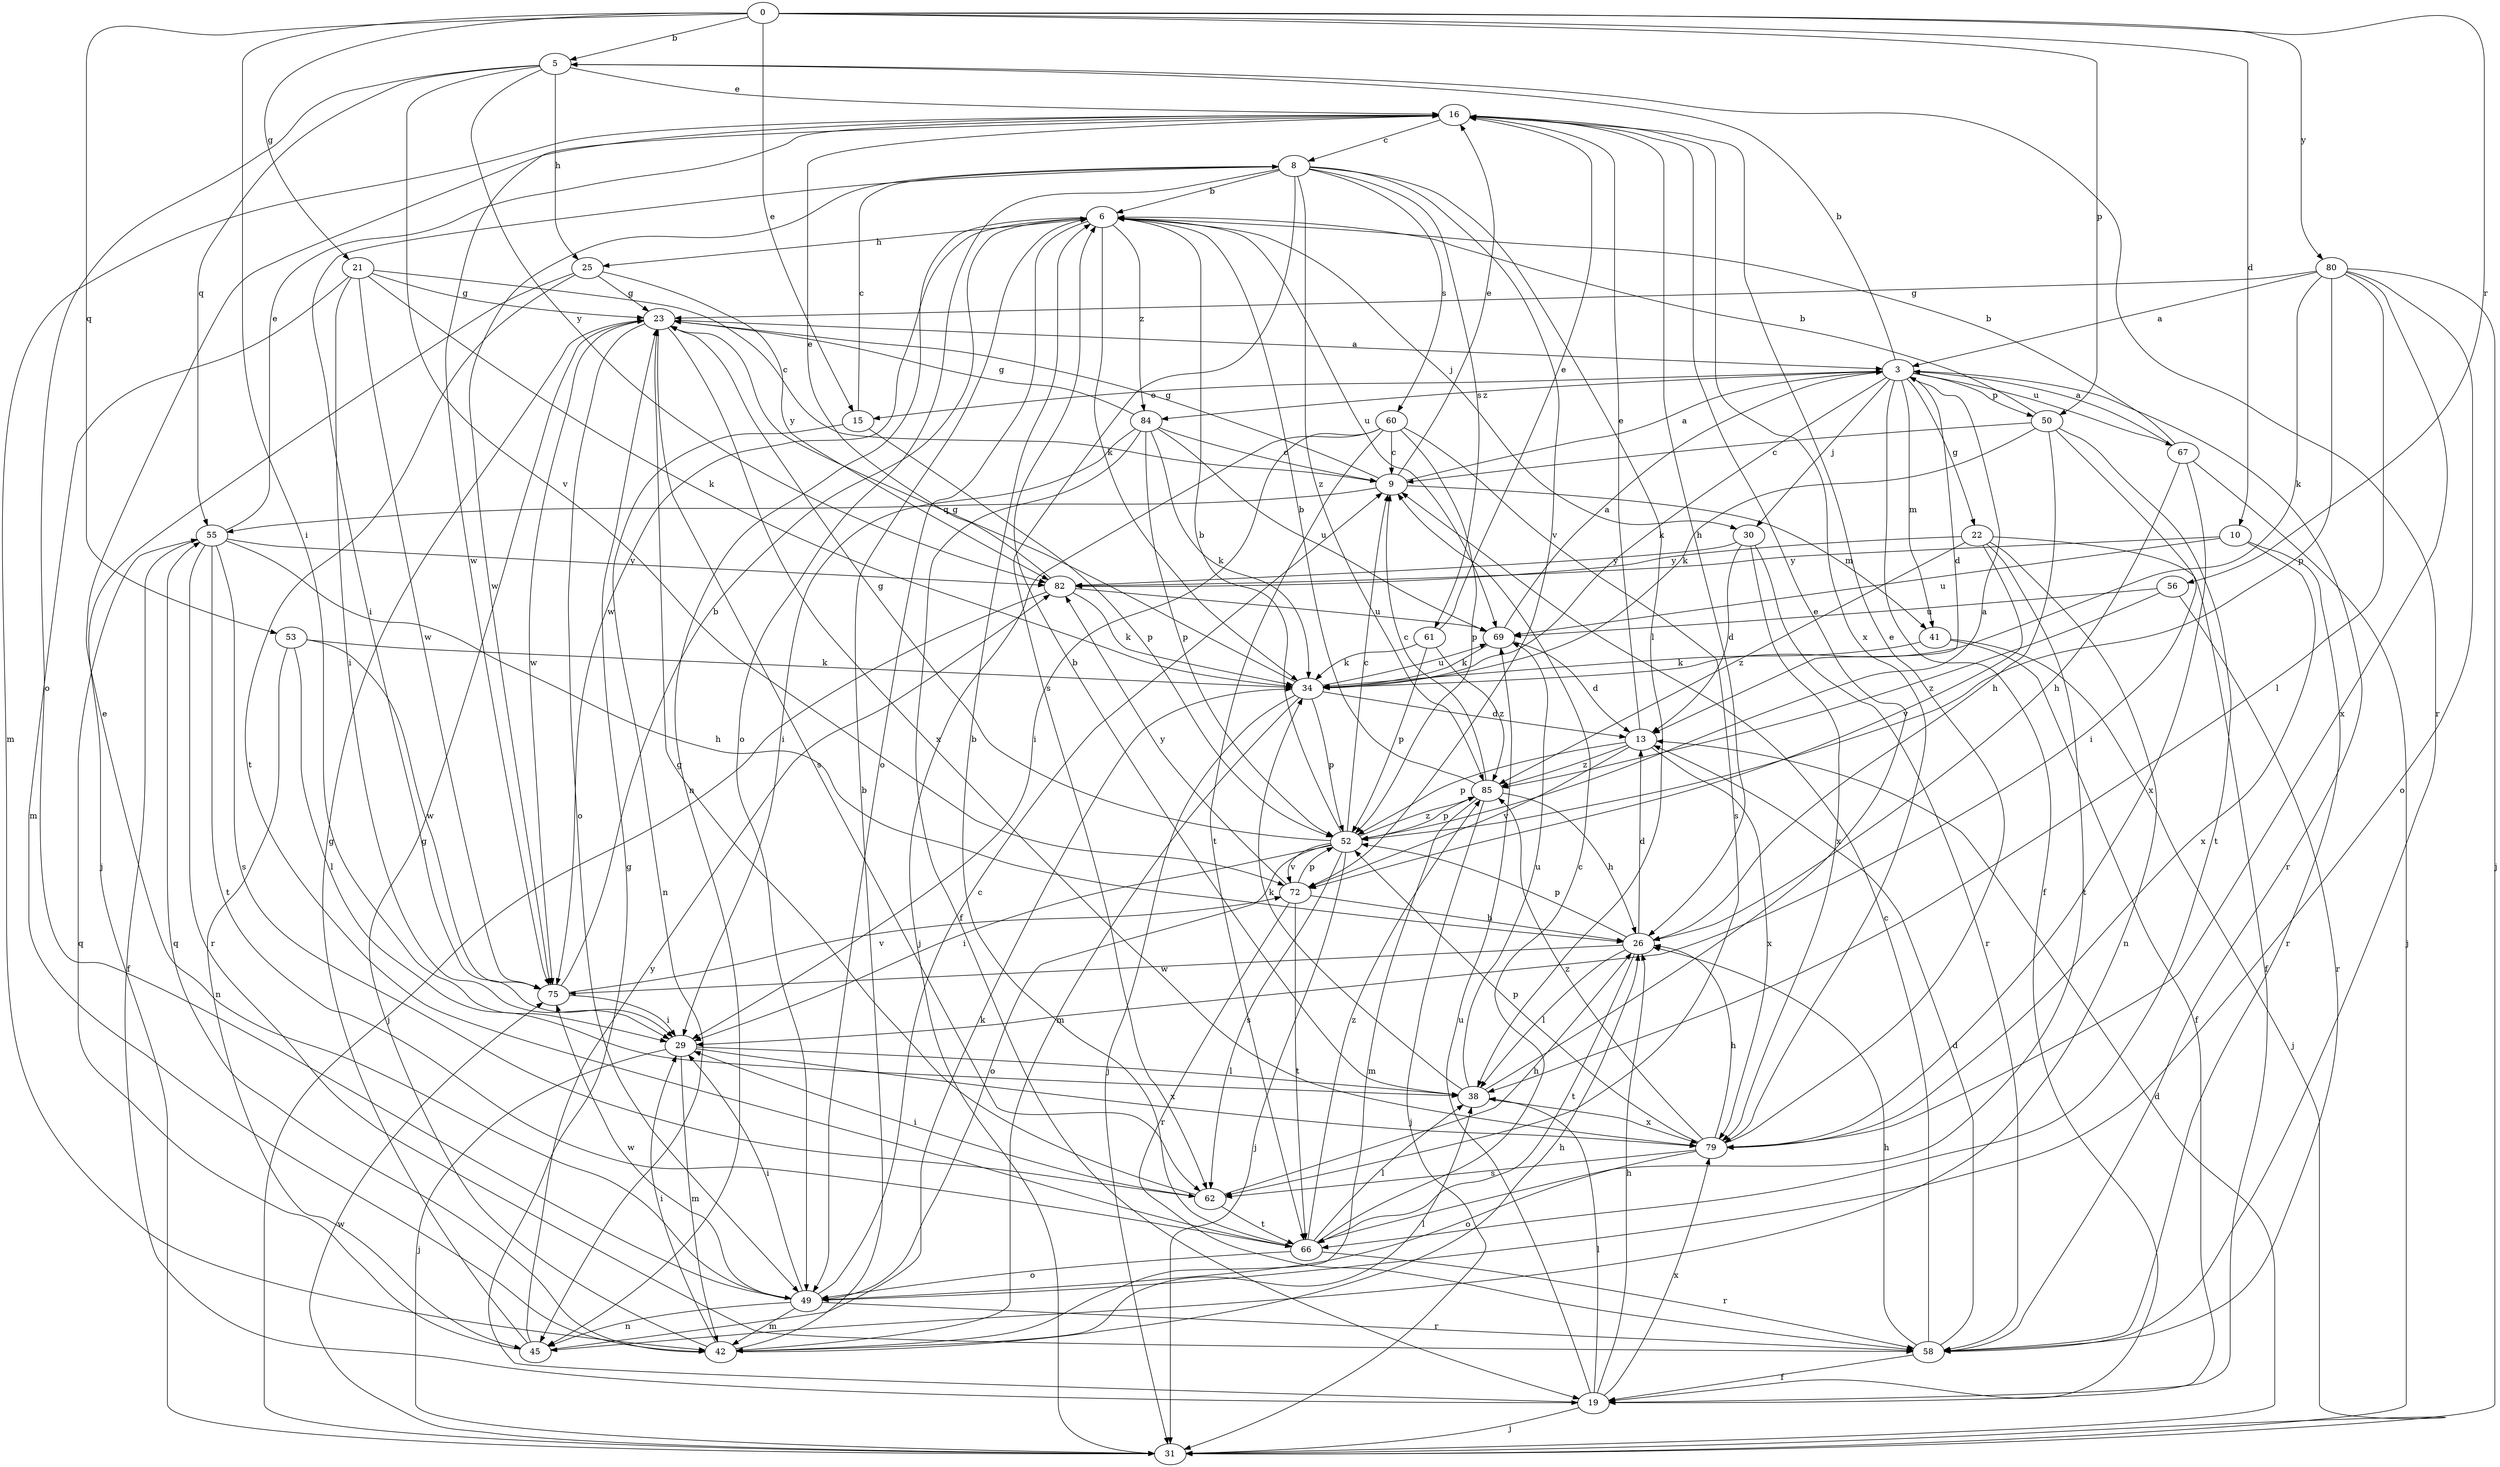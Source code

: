 strict digraph  {
0;
3;
5;
6;
8;
9;
10;
13;
15;
16;
19;
21;
22;
23;
25;
26;
29;
30;
31;
34;
38;
41;
42;
45;
49;
50;
52;
53;
55;
56;
58;
60;
61;
62;
66;
67;
69;
72;
75;
79;
80;
82;
84;
85;
0 -> 5  [label=b];
0 -> 10  [label=d];
0 -> 15  [label=e];
0 -> 21  [label=g];
0 -> 29  [label=i];
0 -> 50  [label=p];
0 -> 53  [label=q];
0 -> 56  [label=r];
0 -> 80  [label=y];
3 -> 5  [label=b];
3 -> 13  [label=d];
3 -> 15  [label=e];
3 -> 19  [label=f];
3 -> 22  [label=g];
3 -> 30  [label=j];
3 -> 34  [label=k];
3 -> 41  [label=m];
3 -> 50  [label=p];
3 -> 58  [label=r];
3 -> 67  [label=u];
3 -> 84  [label=z];
5 -> 16  [label=e];
5 -> 25  [label=h];
5 -> 49  [label=o];
5 -> 55  [label=q];
5 -> 58  [label=r];
5 -> 72  [label=v];
5 -> 82  [label=y];
6 -> 25  [label=h];
6 -> 30  [label=j];
6 -> 34  [label=k];
6 -> 45  [label=n];
6 -> 49  [label=o];
6 -> 69  [label=u];
6 -> 75  [label=w];
6 -> 84  [label=z];
8 -> 6  [label=b];
8 -> 29  [label=i];
8 -> 38  [label=l];
8 -> 49  [label=o];
8 -> 60  [label=s];
8 -> 61  [label=s];
8 -> 62  [label=s];
8 -> 72  [label=v];
8 -> 75  [label=w];
8 -> 85  [label=z];
9 -> 3  [label=a];
9 -> 16  [label=e];
9 -> 23  [label=g];
9 -> 41  [label=m];
9 -> 55  [label=q];
10 -> 58  [label=r];
10 -> 69  [label=u];
10 -> 79  [label=x];
10 -> 82  [label=y];
13 -> 16  [label=e];
13 -> 52  [label=p];
13 -> 72  [label=v];
13 -> 79  [label=x];
13 -> 85  [label=z];
15 -> 8  [label=c];
15 -> 45  [label=n];
15 -> 52  [label=p];
16 -> 8  [label=c];
16 -> 26  [label=h];
16 -> 42  [label=m];
16 -> 75  [label=w];
16 -> 79  [label=x];
19 -> 23  [label=g];
19 -> 26  [label=h];
19 -> 31  [label=j];
19 -> 38  [label=l];
19 -> 69  [label=u];
19 -> 79  [label=x];
21 -> 9  [label=c];
21 -> 23  [label=g];
21 -> 29  [label=i];
21 -> 34  [label=k];
21 -> 42  [label=m];
21 -> 75  [label=w];
22 -> 19  [label=f];
22 -> 45  [label=n];
22 -> 66  [label=t];
22 -> 72  [label=v];
22 -> 82  [label=y];
22 -> 85  [label=z];
23 -> 3  [label=a];
23 -> 49  [label=o];
23 -> 62  [label=s];
23 -> 75  [label=w];
23 -> 79  [label=x];
25 -> 23  [label=g];
25 -> 31  [label=j];
25 -> 66  [label=t];
25 -> 82  [label=y];
26 -> 13  [label=d];
26 -> 38  [label=l];
26 -> 52  [label=p];
26 -> 66  [label=t];
26 -> 75  [label=w];
29 -> 31  [label=j];
29 -> 38  [label=l];
29 -> 42  [label=m];
29 -> 79  [label=x];
30 -> 13  [label=d];
30 -> 58  [label=r];
30 -> 79  [label=x];
30 -> 82  [label=y];
31 -> 13  [label=d];
31 -> 75  [label=w];
34 -> 13  [label=d];
34 -> 23  [label=g];
34 -> 31  [label=j];
34 -> 42  [label=m];
34 -> 52  [label=p];
34 -> 69  [label=u];
38 -> 6  [label=b];
38 -> 16  [label=e];
38 -> 34  [label=k];
38 -> 69  [label=u];
38 -> 79  [label=x];
41 -> 19  [label=f];
41 -> 31  [label=j];
41 -> 34  [label=k];
42 -> 6  [label=b];
42 -> 23  [label=g];
42 -> 26  [label=h];
42 -> 29  [label=i];
42 -> 38  [label=l];
42 -> 55  [label=q];
45 -> 23  [label=g];
45 -> 34  [label=k];
45 -> 55  [label=q];
45 -> 82  [label=y];
49 -> 9  [label=c];
49 -> 16  [label=e];
49 -> 29  [label=i];
49 -> 42  [label=m];
49 -> 45  [label=n];
49 -> 58  [label=r];
49 -> 75  [label=w];
50 -> 6  [label=b];
50 -> 9  [label=c];
50 -> 26  [label=h];
50 -> 29  [label=i];
50 -> 34  [label=k];
50 -> 66  [label=t];
52 -> 3  [label=a];
52 -> 6  [label=b];
52 -> 9  [label=c];
52 -> 23  [label=g];
52 -> 29  [label=i];
52 -> 31  [label=j];
52 -> 49  [label=o];
52 -> 62  [label=s];
52 -> 72  [label=v];
52 -> 85  [label=z];
53 -> 34  [label=k];
53 -> 38  [label=l];
53 -> 45  [label=n];
53 -> 75  [label=w];
55 -> 16  [label=e];
55 -> 19  [label=f];
55 -> 26  [label=h];
55 -> 58  [label=r];
55 -> 62  [label=s];
55 -> 66  [label=t];
55 -> 82  [label=y];
56 -> 58  [label=r];
56 -> 69  [label=u];
56 -> 85  [label=z];
58 -> 9  [label=c];
58 -> 13  [label=d];
58 -> 19  [label=f];
58 -> 26  [label=h];
60 -> 9  [label=c];
60 -> 29  [label=i];
60 -> 31  [label=j];
60 -> 52  [label=p];
60 -> 62  [label=s];
60 -> 66  [label=t];
61 -> 16  [label=e];
61 -> 34  [label=k];
61 -> 52  [label=p];
61 -> 85  [label=z];
62 -> 23  [label=g];
62 -> 26  [label=h];
62 -> 29  [label=i];
62 -> 66  [label=t];
66 -> 6  [label=b];
66 -> 9  [label=c];
66 -> 38  [label=l];
66 -> 49  [label=o];
66 -> 58  [label=r];
66 -> 85  [label=z];
67 -> 3  [label=a];
67 -> 6  [label=b];
67 -> 26  [label=h];
67 -> 31  [label=j];
67 -> 79  [label=x];
69 -> 3  [label=a];
69 -> 13  [label=d];
69 -> 34  [label=k];
72 -> 26  [label=h];
72 -> 52  [label=p];
72 -> 58  [label=r];
72 -> 66  [label=t];
72 -> 82  [label=y];
75 -> 6  [label=b];
75 -> 29  [label=i];
75 -> 72  [label=v];
79 -> 16  [label=e];
79 -> 26  [label=h];
79 -> 49  [label=o];
79 -> 52  [label=p];
79 -> 62  [label=s];
79 -> 85  [label=z];
80 -> 3  [label=a];
80 -> 23  [label=g];
80 -> 31  [label=j];
80 -> 34  [label=k];
80 -> 38  [label=l];
80 -> 49  [label=o];
80 -> 52  [label=p];
80 -> 79  [label=x];
82 -> 16  [label=e];
82 -> 31  [label=j];
82 -> 34  [label=k];
82 -> 69  [label=u];
84 -> 9  [label=c];
84 -> 19  [label=f];
84 -> 23  [label=g];
84 -> 29  [label=i];
84 -> 34  [label=k];
84 -> 52  [label=p];
84 -> 69  [label=u];
85 -> 6  [label=b];
85 -> 9  [label=c];
85 -> 26  [label=h];
85 -> 31  [label=j];
85 -> 42  [label=m];
85 -> 52  [label=p];
}
